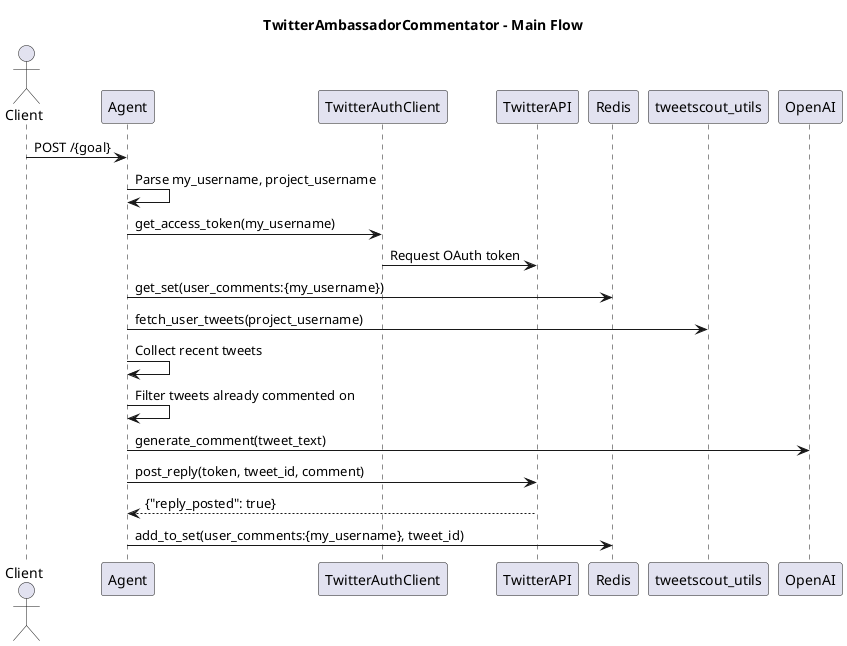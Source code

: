 @startuml
title TwitterAmbassadorCommentator - Main Flow

actor Client

Client -> Agent : POST /{goal}
Agent -> Agent : Parse my_username, project_username
Agent -> TwitterAuthClient : get_access_token(my_username)
TwitterAuthClient -> TwitterAPI : Request OAuth token

Agent -> Redis : get_set(user_comments:{my_username})
Agent -> tweetscout_utils : fetch_user_tweets(project_username)
Agent -> Agent : Collect recent tweets

Agent -> Agent : Filter tweets already commented on
Agent -> OpenAI : generate_comment(tweet_text)
Agent -> TwitterAPI : post_reply(token, tweet_id, comment)
TwitterAPI --> Agent : {"reply_posted": true}
Agent -> Redis : add_to_set(user_comments:{my_username}, tweet_id)

@enduml
